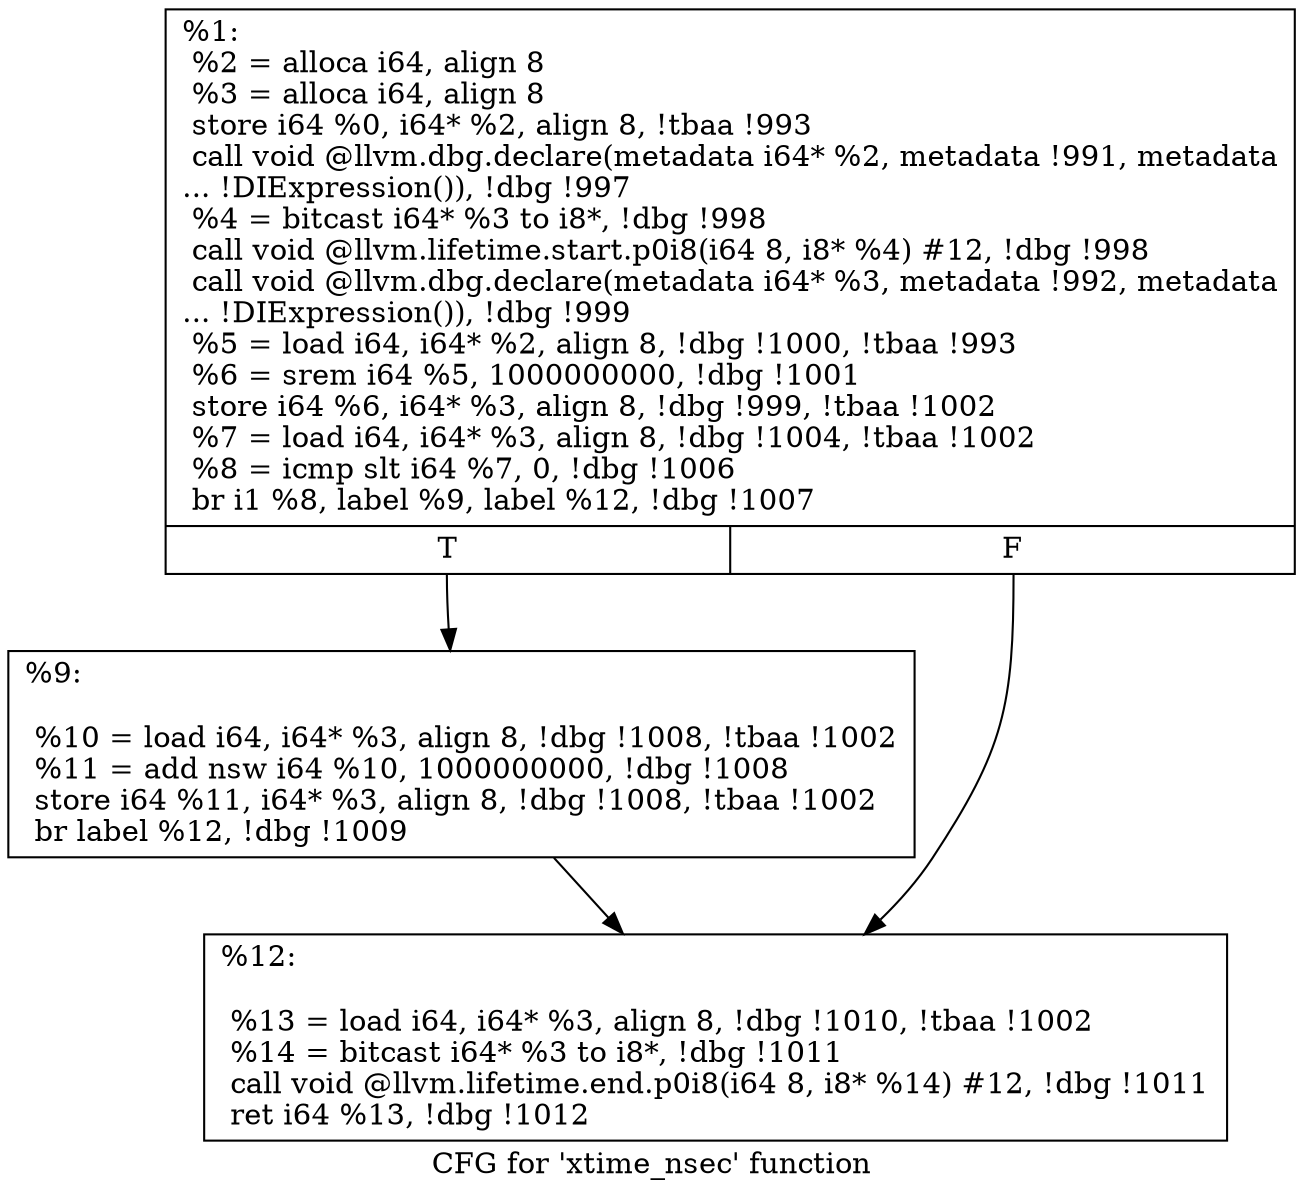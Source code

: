 digraph "CFG for 'xtime_nsec' function" {
	label="CFG for 'xtime_nsec' function";

	Node0x1906d60 [shape=record,label="{%1:\l  %2 = alloca i64, align 8\l  %3 = alloca i64, align 8\l  store i64 %0, i64* %2, align 8, !tbaa !993\l  call void @llvm.dbg.declare(metadata i64* %2, metadata !991, metadata\l... !DIExpression()), !dbg !997\l  %4 = bitcast i64* %3 to i8*, !dbg !998\l  call void @llvm.lifetime.start.p0i8(i64 8, i8* %4) #12, !dbg !998\l  call void @llvm.dbg.declare(metadata i64* %3, metadata !992, metadata\l... !DIExpression()), !dbg !999\l  %5 = load i64, i64* %2, align 8, !dbg !1000, !tbaa !993\l  %6 = srem i64 %5, 1000000000, !dbg !1001\l  store i64 %6, i64* %3, align 8, !dbg !999, !tbaa !1002\l  %7 = load i64, i64* %3, align 8, !dbg !1004, !tbaa !1002\l  %8 = icmp slt i64 %7, 0, !dbg !1006\l  br i1 %8, label %9, label %12, !dbg !1007\l|{<s0>T|<s1>F}}"];
	Node0x1906d60:s0 -> Node0x1907350;
	Node0x1906d60:s1 -> Node0x19073a0;
	Node0x1907350 [shape=record,label="{%9:\l\l  %10 = load i64, i64* %3, align 8, !dbg !1008, !tbaa !1002\l  %11 = add nsw i64 %10, 1000000000, !dbg !1008\l  store i64 %11, i64* %3, align 8, !dbg !1008, !tbaa !1002\l  br label %12, !dbg !1009\l}"];
	Node0x1907350 -> Node0x19073a0;
	Node0x19073a0 [shape=record,label="{%12:\l\l  %13 = load i64, i64* %3, align 8, !dbg !1010, !tbaa !1002\l  %14 = bitcast i64* %3 to i8*, !dbg !1011\l  call void @llvm.lifetime.end.p0i8(i64 8, i8* %14) #12, !dbg !1011\l  ret i64 %13, !dbg !1012\l}"];
}
